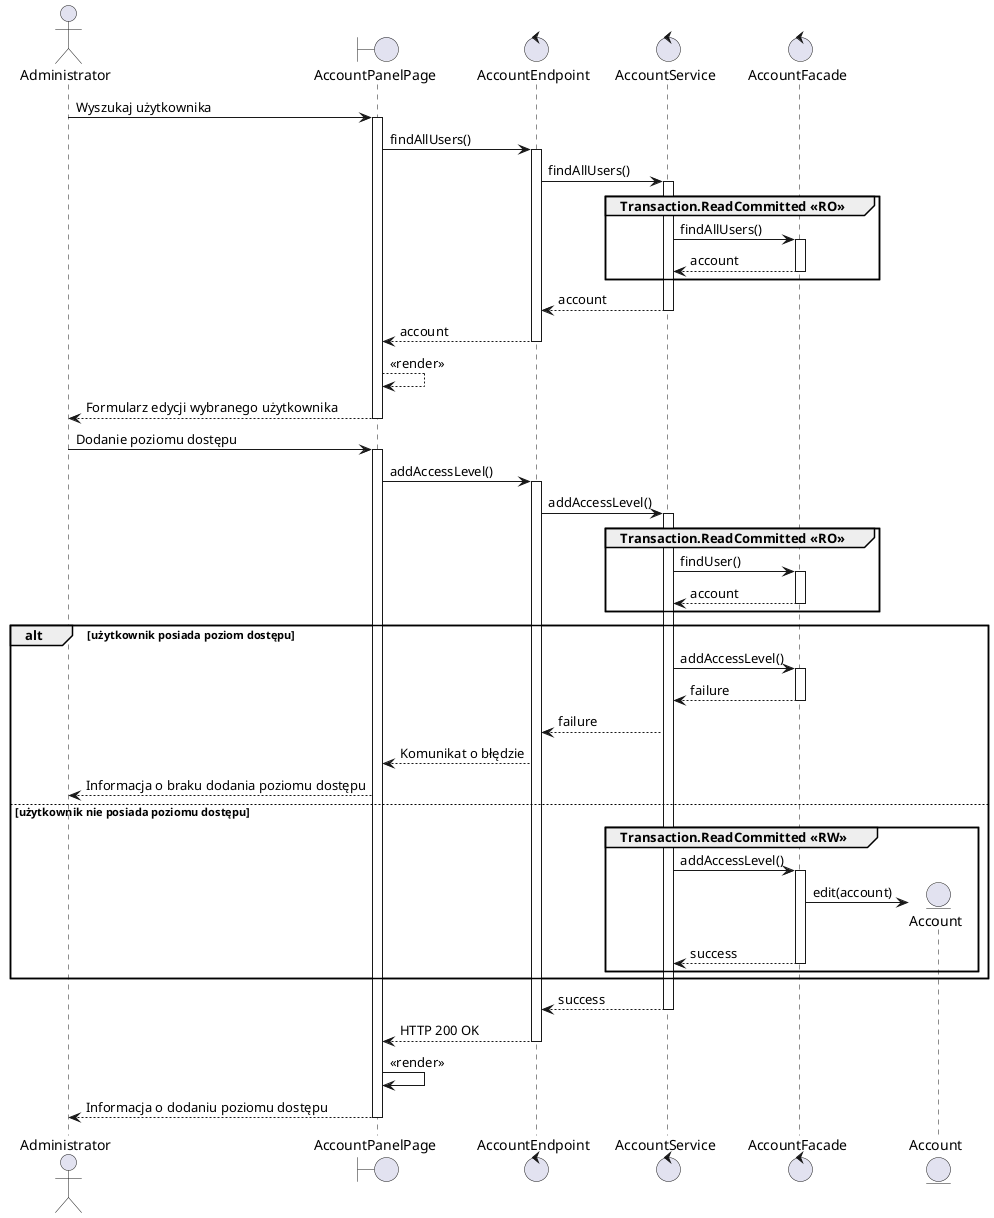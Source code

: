 @startuml MOK.5

actor Administrator as admin
boundary AccountPanelPage as gui
control AccountEndpoint as controller
control AccountService as service
control AccountFacade as facade
entity Account as account

admin -> gui ++ : Wyszukaj użytkownika
gui -> controller ++ :  findAllUsers()
controller -> service ++ : findAllUsers()
group Transaction.ReadCommitted <<RO>>
    service -> facade ++ : findAllUsers()
    return account
end
return account
return account
gui --> gui : <<render>>
return Formularz edycji wybranego użytkownika

admin -> gui ++ : Dodanie poziomu dostępu
gui -> controller ++ : addAccessLevel()
controller -> service ++ : addAccessLevel() 

group Transaction.ReadCommitted <<RO>>
    service -> facade ++ : findUser()
    return account
end


alt użytkownik posiada poziom dostępu
    service -> facade ++ : addAccessLevel()
    return failure
    service --> controller : failure
    controller --> gui : Komunikat o błędzie
    gui --> admin : Informacja o braku dodania poziomu dostępu
else użytkownik nie posiada poziomu dostępu
    group Transaction.ReadCommitted <<RW>>
        service -> facade ++ : addAccessLevel()
        facade -> account ** : edit(account)
        return success
    end
end

return success
return HTTP 200 OK
gui -> gui : <<render>>
return Informacja o dodaniu poziomu dostępu


@enduml